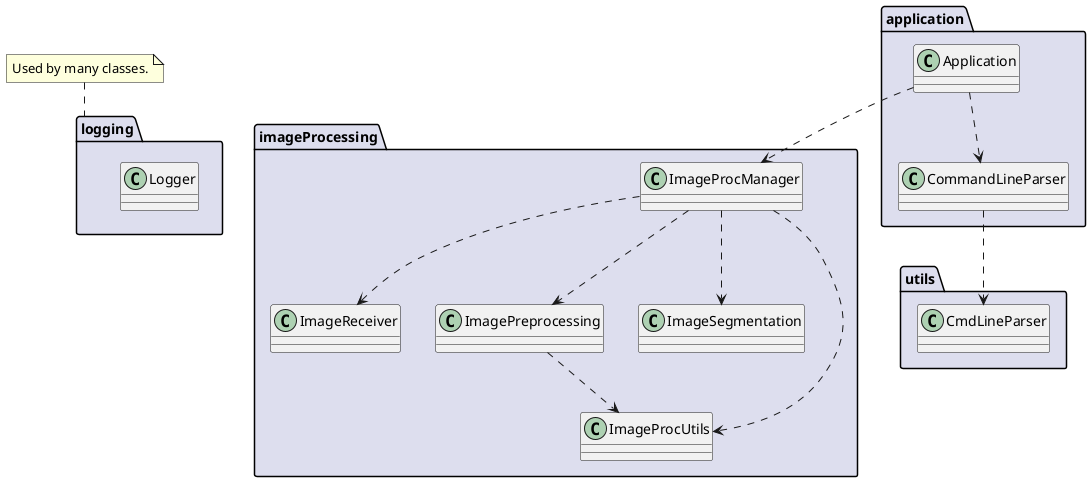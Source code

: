 @startuml class_diagram_overview

' Separator for namespace
set namespaceSeparator ::

' Logging
namespace logging #DDDEEE {
    class Logger {
    }
}
note top of logging: Used by many classes.

' Utils
namespace utils #DDDEEE {
    class CmdLineParser {
    }
}

' Image processing
namespace imageProcessing #DDDEEE {
    class ImageProcManager {
    }
    ImageProcManager ..> ImageReceiver
    ImageProcManager ..> ImagePreprocessing
    ImageProcManager ..> ImageSegmentation
    ImageProcManager ..> ImageProcUtils

    class ImageReceiver {
    }

    class ImagePreprocessing {
    }
    ImagePreprocessing ..> ImageProcUtils

    class ImageSegmentation {
    }

    class ImageProcUtils {
    }
}

' Application
namespace application #DDDEEE {
    class Application {
    }
    Application ..> CommandLineParser
    Application ..> imageProcessing::ImageProcManager

    class CommandLineParser {
    }
    CommandLineParser ..> utils::CmdLineParser
}

@enduml
